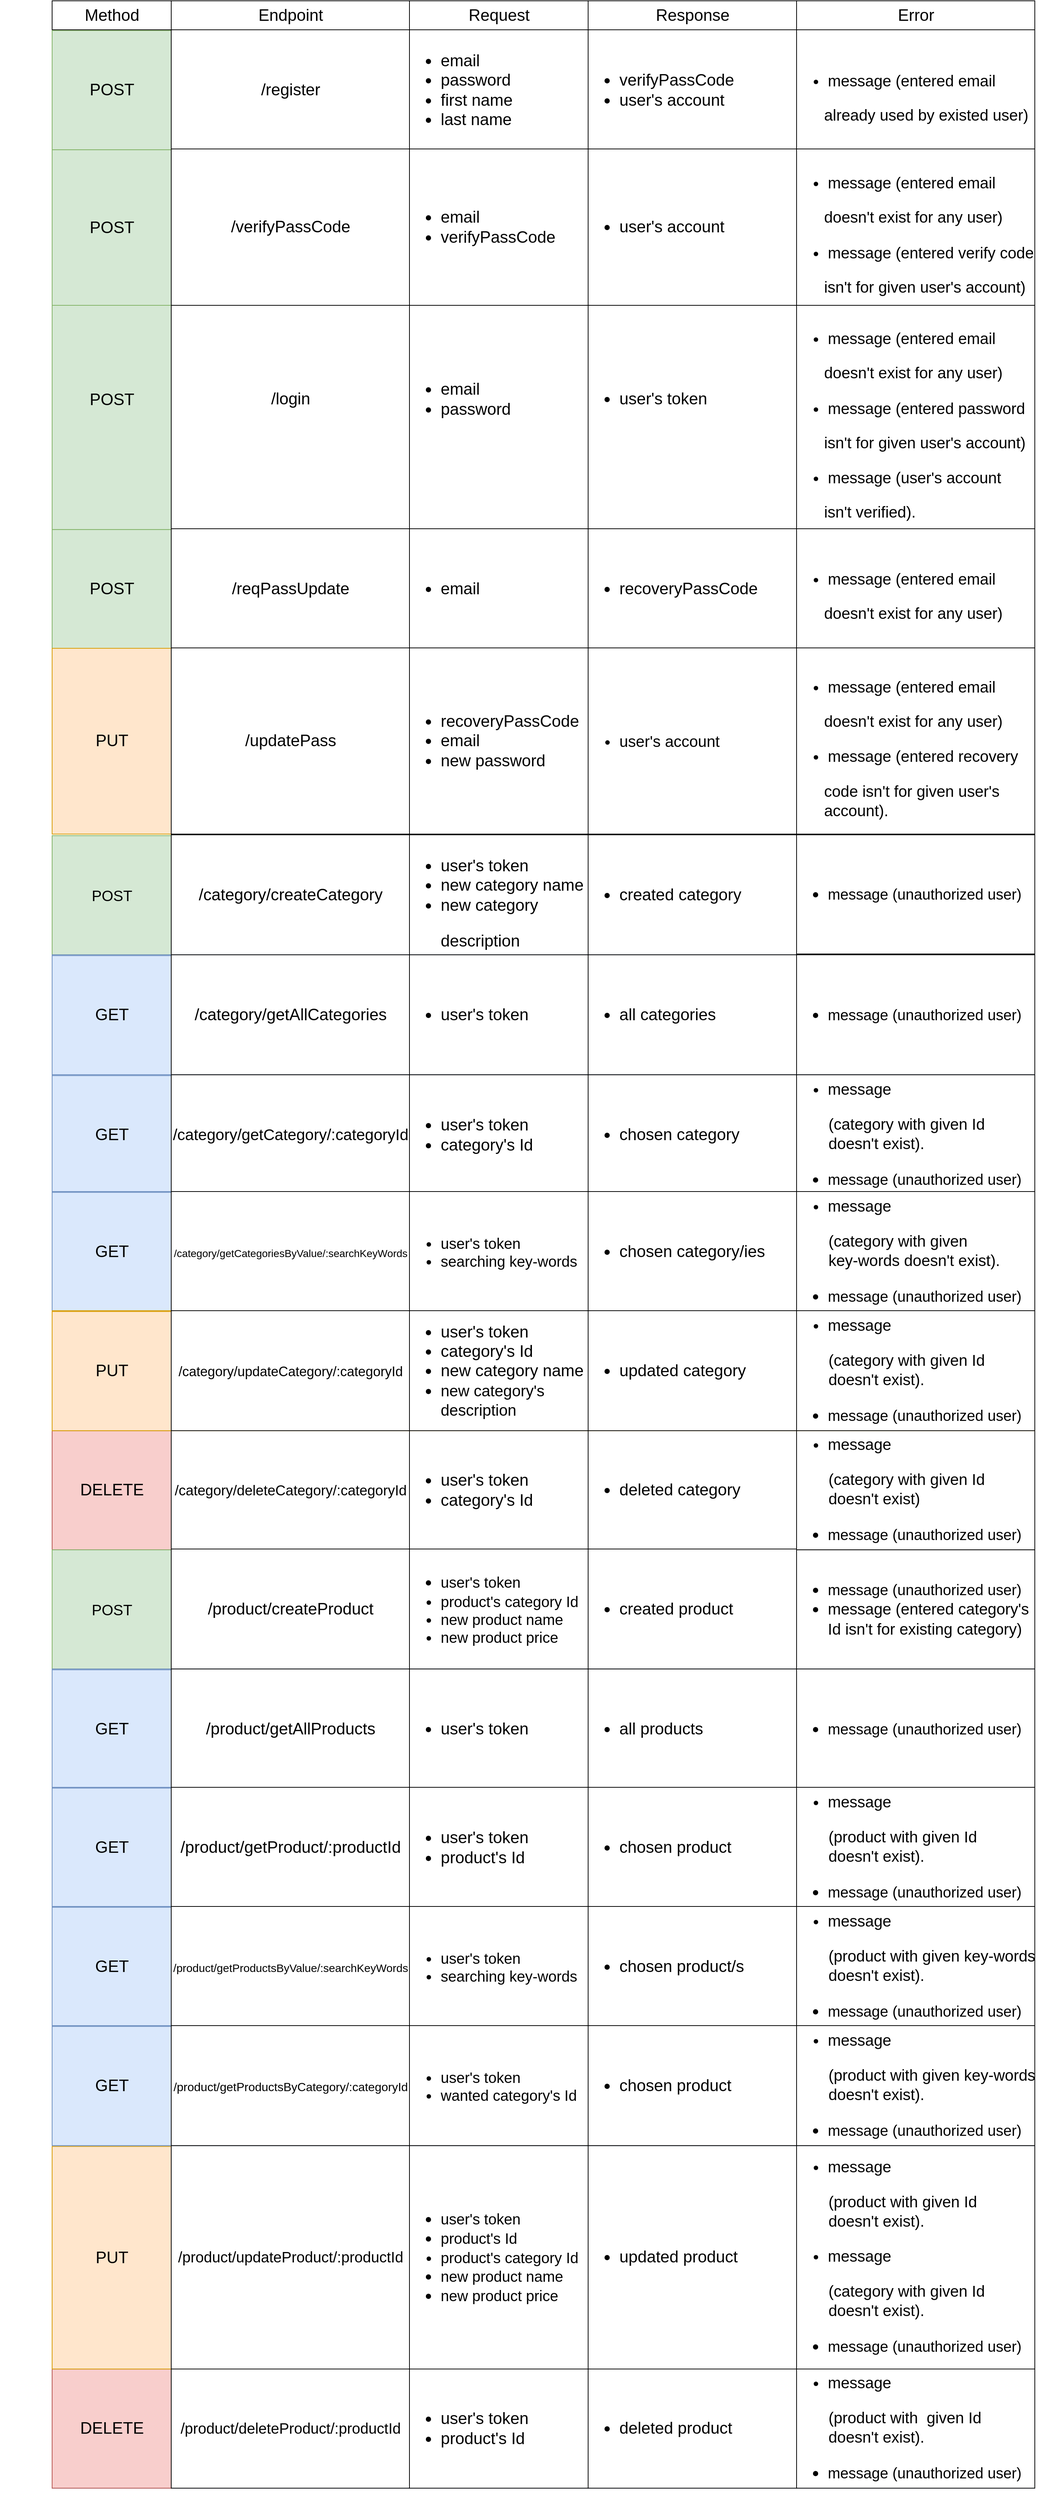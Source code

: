 <mxfile version="18.1.3" type="device"><diagram name="Page-1" id="fc2ac565-0d4e-3f0d-88b0-a54af1634ed7"><mxGraphModel dx="1422" dy="804" grid="1" gridSize="10" guides="1" tooltips="1" connect="0" arrows="1" fold="1" page="1" pageScale="1.5" pageWidth="1169" pageHeight="827" background="none" math="0" shadow="0"><root><mxCell id="0" style=";html=1;"/><mxCell id="1" style=";html=1;" parent="0"/><mxCell id="2" value="&lt;font style=&quot;font-size: 22px;&quot;&gt;Method&lt;/font&gt;" style="strokeWidth=1;fontStyle=0;html=1;" parent="1" vertex="1"><mxGeometry x="320" y="121.11" width="160" height="38.89" as="geometry"/></mxCell><mxCell id="a9Me8OGeEkACiJqJ1y2J-114" value="Endpoint" style="strokeWidth=1;fontStyle=0;html=1;fontSize=22;" parent="1" vertex="1"><mxGeometry x="480" y="121.11" width="320" height="38.89" as="geometry"/></mxCell><mxCell id="a9Me8OGeEkACiJqJ1y2J-115" value="Request" style="strokeWidth=1;fontStyle=0;html=1;fontSize=22;" parent="1" vertex="1"><mxGeometry x="800" y="121.11" width="240" height="38.89" as="geometry"/></mxCell><mxCell id="a9Me8OGeEkACiJqJ1y2J-119" value="Response" style="strokeWidth=1;fontStyle=0;html=1;fontSize=22;" parent="1" vertex="1"><mxGeometry x="1040" y="121.11" width="280" height="38.89" as="geometry"/></mxCell><mxCell id="a9Me8OGeEkACiJqJ1y2J-121" value="Error" style="strokeWidth=1;fontStyle=0;html=1;fontSize=22;" parent="1" vertex="1"><mxGeometry x="1320" y="121.11" width="320" height="38.89" as="geometry"/></mxCell><mxCell id="a9Me8OGeEkACiJqJ1y2J-152" value="" style="group" parent="1" vertex="1" connectable="0"><mxGeometry x="250" y="1320" width="1390" height="404.33" as="geometry"/></mxCell><mxCell id="a9Me8OGeEkACiJqJ1y2J-131" value="&lt;font style=&quot;font-size: 20px;&quot;&gt;POST&lt;/font&gt;" style="align=center;strokeColor=#82b366;html=1;fillColor=#d5e8d4;" parent="a9Me8OGeEkACiJqJ1y2J-152" vertex="1"><mxGeometry x="70" y="-77.89" width="160" height="160" as="geometry"/></mxCell><mxCell id="a9Me8OGeEkACiJqJ1y2J-132" value="&lt;span style=&quot;font-size: 22px;&quot;&gt;/category/createCategory&lt;/span&gt;" style="strokeWidth=1;fontStyle=0;html=1;" parent="a9Me8OGeEkACiJqJ1y2J-152" vertex="1"><mxGeometry x="230" y="-79" width="320" height="161.11" as="geometry"/></mxCell><mxCell id="a9Me8OGeEkACiJqJ1y2J-133" value="&lt;ul style=&quot;font-size: 22px;&quot;&gt;&lt;li&gt;user's token&lt;/li&gt;&lt;li&gt;new category name&lt;/li&gt;&lt;li&gt;&lt;span style=&quot;font-size: 22px; background-color: initial;&quot;&gt;new category&lt;/span&gt;&lt;/li&gt;&lt;/ul&gt;&lt;blockquote style=&quot;margin: 0 0 0 40px; border: none; padding: 0px;&quot;&gt;&lt;div&gt;&lt;span style=&quot;font-size: 22px;&quot;&gt;description&lt;/span&gt;&lt;/div&gt;&lt;/blockquote&gt;" style="strokeWidth=1;fontStyle=0;html=1;align=left;" parent="a9Me8OGeEkACiJqJ1y2J-152" vertex="1"><mxGeometry x="550" y="-79" width="240" height="161.11" as="geometry"/></mxCell><mxCell id="a9Me8OGeEkACiJqJ1y2J-134" value="&lt;div style=&quot;font-size: 22px;&quot;&gt;&lt;ul&gt;&lt;li&gt;created category&lt;/li&gt;&lt;/ul&gt;&lt;/div&gt;" style="strokeWidth=1;fontStyle=0;html=1;align=left;" parent="a9Me8OGeEkACiJqJ1y2J-152" vertex="1"><mxGeometry x="790" y="-79" width="280" height="161.11" as="geometry"/></mxCell><mxCell id="a9Me8OGeEkACiJqJ1y2J-135" value="&lt;div style=&quot;&quot;&gt;&lt;div&gt;&lt;ul&gt;&lt;li&gt;&lt;span style=&quot;font-size: 20px;&quot;&gt;message (unauthorized&amp;nbsp;user)&lt;/span&gt;&lt;/li&gt;&lt;/ul&gt;&lt;/div&gt;&lt;/div&gt;" style="strokeWidth=1;fontStyle=0;html=1;align=left;fontSize=22;" parent="a9Me8OGeEkACiJqJ1y2J-152" vertex="1"><mxGeometry x="1070" y="-79" width="320" height="160" as="geometry"/></mxCell><mxCell id="a9Me8OGeEkACiJqJ1y2J-153" value="" style="group;fontSize=22;fillColor=#dae8fc;strokeColor=#6c8ebf;" parent="a9Me8OGeEkACiJqJ1y2J-152" vertex="1" connectable="0"><mxGeometry x="70" y="82.11" width="1320" height="161.11" as="geometry"/></mxCell><mxCell id="a9Me8OGeEkACiJqJ1y2J-154" value="GET" style="align=center;html=1;fontSize=22;fillColor=#dae8fc;strokeColor=#6c8ebf;" parent="a9Me8OGeEkACiJqJ1y2J-153" vertex="1"><mxGeometry y="1.11" width="160" height="160" as="geometry"/></mxCell><mxCell id="a9Me8OGeEkACiJqJ1y2J-155" value="/category/getAllCategories" style="strokeWidth=1;fontStyle=0;html=1;fontSize=22;" parent="a9Me8OGeEkACiJqJ1y2J-153" vertex="1"><mxGeometry x="160" width="320" height="161.11" as="geometry"/></mxCell><mxCell id="a9Me8OGeEkACiJqJ1y2J-156" value="&lt;div style=&quot;font-size: 22px;&quot;&gt;&lt;ul&gt;&lt;li&gt;user's token&lt;/li&gt;&lt;/ul&gt;&lt;/div&gt;" style="strokeWidth=1;fontStyle=0;html=1;align=left;fontSize=22;" parent="a9Me8OGeEkACiJqJ1y2J-153" vertex="1"><mxGeometry x="480" width="240" height="161.11" as="geometry"/></mxCell><mxCell id="a9Me8OGeEkACiJqJ1y2J-157" value="&lt;div style=&quot;font-size: 22px;&quot;&gt;&lt;div style=&quot;font-size: 22px;&quot;&gt;&lt;ul&gt;&lt;li&gt;all categories&lt;/li&gt;&lt;/ul&gt;&lt;/div&gt;&lt;/div&gt;" style="strokeWidth=1;fontStyle=0;html=1;align=left;fontSize=22;" parent="a9Me8OGeEkACiJqJ1y2J-153" vertex="1"><mxGeometry x="720" width="280" height="161.11" as="geometry"/></mxCell><mxCell id="a9Me8OGeEkACiJqJ1y2J-158" value="&lt;div style=&quot;&quot;&gt;&lt;div style=&quot;&quot;&gt;&lt;ul style=&quot;&quot;&gt;&lt;li style=&quot;&quot;&gt;&lt;font style=&quot;font-size: 20px;&quot;&gt;message (unauthorized user)&lt;/font&gt;&lt;/li&gt;&lt;/ul&gt;&lt;/div&gt;&lt;/div&gt;" style="strokeWidth=1;fontStyle=0;html=1;align=left;fontSize=22;" parent="a9Me8OGeEkACiJqJ1y2J-153" vertex="1"><mxGeometry x="1000" width="320" height="161.11" as="geometry"/></mxCell><mxCell id="co27rE-mEegjZroyD4Ov-78" value="" style="group;fontSize=22;fillColor=#dae8fc;strokeColor=#6c8ebf;" vertex="1" connectable="0" parent="a9Me8OGeEkACiJqJ1y2J-152"><mxGeometry x="70" y="243.22" width="1320" height="161.11" as="geometry"/></mxCell><mxCell id="co27rE-mEegjZroyD4Ov-79" value="GET" style="align=center;html=1;fontSize=22;fillColor=#dae8fc;strokeColor=#6c8ebf;" vertex="1" parent="co27rE-mEegjZroyD4Ov-78"><mxGeometry y="1.11" width="160" height="160" as="geometry"/></mxCell><mxCell id="co27rE-mEegjZroyD4Ov-80" value="&lt;font style=&quot;font-size: 21px;&quot;&gt;/category/getCategory/:categoryId&lt;/font&gt;" style="strokeWidth=1;fontStyle=0;html=1;fontSize=22;" vertex="1" parent="co27rE-mEegjZroyD4Ov-78"><mxGeometry x="160" width="320" height="161.11" as="geometry"/></mxCell><mxCell id="co27rE-mEegjZroyD4Ov-81" value="&lt;div style=&quot;font-size: 22px;&quot;&gt;&lt;ul&gt;&lt;li&gt;user's token&lt;/li&gt;&lt;li&gt;category's Id&lt;/li&gt;&lt;/ul&gt;&lt;/div&gt;" style="strokeWidth=1;fontStyle=0;html=1;align=left;fontSize=22;" vertex="1" parent="co27rE-mEegjZroyD4Ov-78"><mxGeometry x="480" width="240" height="161.11" as="geometry"/></mxCell><mxCell id="co27rE-mEegjZroyD4Ov-82" value="&lt;div style=&quot;font-size: 22px;&quot;&gt;&lt;div style=&quot;font-size: 22px;&quot;&gt;&lt;ul&gt;&lt;li&gt;chosen category&lt;/li&gt;&lt;/ul&gt;&lt;/div&gt;&lt;/div&gt;" style="strokeWidth=1;fontStyle=0;html=1;align=left;fontSize=22;" vertex="1" parent="co27rE-mEegjZroyD4Ov-78"><mxGeometry x="720" width="280" height="161.11" as="geometry"/></mxCell><mxCell id="co27rE-mEegjZroyD4Ov-83" value="&lt;div style=&quot;&quot;&gt;&lt;div style=&quot;&quot;&gt;&lt;div&gt;&lt;ul style=&quot;font-size: 21px;&quot;&gt;&lt;li&gt;message&lt;/li&gt;&lt;/ul&gt;&lt;span style=&quot;background-color: initial; font-size: 21px;&quot;&gt;&amp;nbsp; &amp;nbsp; &amp;nbsp; &amp;nbsp;(category with given Id&lt;/span&gt;&lt;/div&gt;&lt;div&gt;&lt;span style=&quot;background-color: initial; font-size: 21px;&quot;&gt;&amp;nbsp; &amp;nbsp; &amp;nbsp; &amp;nbsp;doesn't exist).&lt;/span&gt;&lt;span style=&quot;font-size: 20px;&quot;&gt;&lt;br&gt;&lt;/span&gt;&lt;/div&gt;&lt;ul style=&quot;&quot;&gt;&lt;li style=&quot;&quot;&gt;&lt;font style=&quot;font-size: 20px;&quot;&gt;message (unauthorized user)&lt;/font&gt;&lt;/li&gt;&lt;/ul&gt;&lt;/div&gt;&lt;/div&gt;" style="strokeWidth=1;fontStyle=0;html=1;align=left;fontSize=22;" vertex="1" parent="co27rE-mEegjZroyD4Ov-78"><mxGeometry x="1000" width="320" height="161.11" as="geometry"/></mxCell><mxCell id="co27rE-mEegjZroyD4Ov-85" value="" style="group;fontSize=22;fillColor=#dae8fc;strokeColor=#6c8ebf;" vertex="1" connectable="0" parent="a9Me8OGeEkACiJqJ1y2J-152"><mxGeometry x="70" y="400" width="1320" height="161.11" as="geometry"/></mxCell><mxCell id="co27rE-mEegjZroyD4Ov-86" value="GET" style="align=center;html=1;fontSize=22;fillColor=#dae8fc;strokeColor=#6c8ebf;" vertex="1" parent="co27rE-mEegjZroyD4Ov-85"><mxGeometry y="1.11" width="160" height="160" as="geometry"/></mxCell><mxCell id="co27rE-mEegjZroyD4Ov-87" value="&lt;font style=&quot;font-size: 14px;&quot;&gt;/category/getCategoriesByValue/:searchKeyWords&lt;/font&gt;" style="strokeWidth=1;fontStyle=0;html=1;fontSize=22;" vertex="1" parent="co27rE-mEegjZroyD4Ov-85"><mxGeometry x="160" width="320" height="161.11" as="geometry"/></mxCell><mxCell id="co27rE-mEegjZroyD4Ov-88" value="&lt;div style=&quot;font-size: 20px;&quot;&gt;&lt;ul&gt;&lt;li&gt;user's token&lt;/li&gt;&lt;li&gt;searching key-words&lt;/li&gt;&lt;/ul&gt;&lt;/div&gt;" style="strokeWidth=1;fontStyle=0;html=1;align=left;fontSize=22;" vertex="1" parent="co27rE-mEegjZroyD4Ov-85"><mxGeometry x="480" width="240" height="161.11" as="geometry"/></mxCell><mxCell id="co27rE-mEegjZroyD4Ov-89" value="&lt;div style=&quot;font-size: 22px;&quot;&gt;&lt;div style=&quot;font-size: 22px;&quot;&gt;&lt;ul&gt;&lt;li&gt;chosen category/ies&lt;/li&gt;&lt;/ul&gt;&lt;/div&gt;&lt;/div&gt;" style="strokeWidth=1;fontStyle=0;html=1;align=left;fontSize=22;" vertex="1" parent="co27rE-mEegjZroyD4Ov-85"><mxGeometry x="720" width="280" height="161.11" as="geometry"/></mxCell><mxCell id="co27rE-mEegjZroyD4Ov-90" value="&lt;div style=&quot;&quot;&gt;&lt;div style=&quot;&quot;&gt;&lt;div&gt;&lt;ul style=&quot;font-size: 21px;&quot;&gt;&lt;li&gt;message&lt;/li&gt;&lt;/ul&gt;&lt;span style=&quot;background-color: initial; font-size: 21px;&quot;&gt;&amp;nbsp; &amp;nbsp; &amp;nbsp; &amp;nbsp;(category with given&lt;/span&gt;&lt;/div&gt;&lt;div&gt;&lt;span style=&quot;background-color: initial; font-size: 21px;&quot;&gt;&amp;nbsp; &amp;nbsp; &amp;nbsp; &amp;nbsp;key-words doesn't exist).&lt;/span&gt;&lt;span style=&quot;font-size: 20px;&quot;&gt;&lt;br&gt;&lt;/span&gt;&lt;/div&gt;&lt;ul style=&quot;&quot;&gt;&lt;li style=&quot;&quot;&gt;&lt;font style=&quot;font-size: 20px;&quot;&gt;message (unauthorized user)&lt;/font&gt;&lt;/li&gt;&lt;/ul&gt;&lt;/div&gt;&lt;/div&gt;" style="strokeWidth=1;fontStyle=0;html=1;align=left;fontSize=22;" vertex="1" parent="co27rE-mEegjZroyD4Ov-85"><mxGeometry x="1000" width="320" height="161.11" as="geometry"/></mxCell><mxCell id="co27rE-mEegjZroyD4Ov-97" value="" style="group;fontSize=22;fillColor=#dae8fc;strokeColor=#6c8ebf;" vertex="1" connectable="0" parent="a9Me8OGeEkACiJqJ1y2J-152"><mxGeometry x="70" y="720" width="1320" height="161.11" as="geometry"/></mxCell><mxCell id="co27rE-mEegjZroyD4Ov-98" value="DELETE" style="align=center;html=1;fontSize=22;fillColor=#f8cecc;strokeColor=#b85450;" vertex="1" parent="co27rE-mEegjZroyD4Ov-97"><mxGeometry y="1.11" width="160" height="160" as="geometry"/></mxCell><mxCell id="co27rE-mEegjZroyD4Ov-99" value="&lt;font style=&quot;font-size: 19px;&quot;&gt;/category/deleteCategory/:categoryId&lt;/font&gt;" style="strokeWidth=1;fontStyle=0;html=1;fontSize=22;" vertex="1" parent="co27rE-mEegjZroyD4Ov-97"><mxGeometry x="160" width="320" height="161.11" as="geometry"/></mxCell><mxCell id="co27rE-mEegjZroyD4Ov-100" value="&lt;div style=&quot;font-size: 22px;&quot;&gt;&lt;ul&gt;&lt;li&gt;user's token&lt;/li&gt;&lt;li&gt;category's Id&lt;/li&gt;&lt;/ul&gt;&lt;/div&gt;" style="strokeWidth=1;fontStyle=0;html=1;align=left;fontSize=22;" vertex="1" parent="co27rE-mEegjZroyD4Ov-97"><mxGeometry x="480" width="240" height="161.11" as="geometry"/></mxCell><mxCell id="co27rE-mEegjZroyD4Ov-101" value="&lt;div style=&quot;font-size: 22px;&quot;&gt;&lt;div style=&quot;font-size: 22px;&quot;&gt;&lt;ul&gt;&lt;li&gt;deleted category&lt;/li&gt;&lt;/ul&gt;&lt;/div&gt;&lt;/div&gt;" style="strokeWidth=1;fontStyle=0;html=1;align=left;fontSize=22;" vertex="1" parent="co27rE-mEegjZroyD4Ov-97"><mxGeometry x="720" width="280" height="161.11" as="geometry"/></mxCell><mxCell id="co27rE-mEegjZroyD4Ov-102" value="&lt;div style=&quot;&quot;&gt;&lt;div style=&quot;&quot;&gt;&lt;div&gt;&lt;ul style=&quot;font-size: 21px;&quot;&gt;&lt;li&gt;message&lt;/li&gt;&lt;/ul&gt;&lt;span style=&quot;background-color: initial; font-size: 21px;&quot;&gt;&amp;nbsp; &amp;nbsp; &amp;nbsp; &amp;nbsp;&lt;/span&gt;&lt;span style=&quot;font-size: 21px; background-color: initial;&quot;&gt;(category&amp;nbsp;&lt;/span&gt;&lt;span style=&quot;background-color: initial; font-size: 21px;&quot;&gt;with given Id&lt;/span&gt;&lt;/div&gt;&lt;div&gt;&lt;span style=&quot;background-color: initial; font-size: 21px;&quot;&gt;&amp;nbsp; &amp;nbsp; &amp;nbsp; &amp;nbsp;doesn't exist)&lt;/span&gt;&lt;span style=&quot;font-size: 20px;&quot;&gt;&lt;br&gt;&lt;/span&gt;&lt;/div&gt;&lt;ul style=&quot;&quot;&gt;&lt;li style=&quot;&quot;&gt;&lt;font style=&quot;font-size: 20px;&quot;&gt;message (unauthorized user)&lt;/font&gt;&lt;/li&gt;&lt;/ul&gt;&lt;/div&gt;&lt;/div&gt;" style="strokeWidth=1;fontStyle=0;html=1;align=left;fontSize=22;" vertex="1" parent="co27rE-mEegjZroyD4Ov-97"><mxGeometry x="1000" width="320" height="161.11" as="geometry"/></mxCell><mxCell id="a9Me8OGeEkACiJqJ1y2J-160" value="" style="group;fontSize=22;" parent="1" vertex="1" connectable="0"><mxGeometry x="320" y="481.11" width="1330" height="350" as="geometry"/></mxCell><mxCell id="75" value="&lt;font style=&quot;font-size: 22px;&quot;&gt;POST&lt;/font&gt;" style="align=center;strokeColor=#82b366;html=1;fillColor=#d5e8d4;fontSize=22;" parent="a9Me8OGeEkACiJqJ1y2J-160" vertex="1"><mxGeometry y="1.11" width="160" height="348.89" as="geometry"/></mxCell><mxCell id="a9Me8OGeEkACiJqJ1y2J-117" value="&lt;span style=&quot;font-size: 22px;&quot;&gt;/login&lt;/span&gt;" style="strokeWidth=1;fontStyle=0;html=1;fontSize=22;" parent="a9Me8OGeEkACiJqJ1y2J-160" vertex="1"><mxGeometry x="160" width="320" height="350" as="geometry"/></mxCell><mxCell id="a9Me8OGeEkACiJqJ1y2J-118" value="&lt;ul style=&quot;font-size: 22px;&quot;&gt;&lt;li style=&quot;font-size: 22px;&quot;&gt;&lt;span style=&quot;font-size: 22px;&quot;&gt;email&lt;/span&gt;&lt;/li&gt;&lt;li style=&quot;font-size: 22px;&quot;&gt;&lt;span style=&quot;font-size: 22px;&quot;&gt;password&lt;/span&gt;&lt;/li&gt;&lt;/ul&gt;" style="strokeWidth=1;fontStyle=0;html=1;align=left;fontSize=22;" parent="a9Me8OGeEkACiJqJ1y2J-160" vertex="1"><mxGeometry x="480" width="240" height="350" as="geometry"/></mxCell><mxCell id="a9Me8OGeEkACiJqJ1y2J-120" value="&lt;div style=&quot;font-size: 22px;&quot;&gt;&lt;ul&gt;&lt;li&gt;user's token&lt;/li&gt;&lt;/ul&gt;&lt;/div&gt;" style="strokeWidth=1;fontStyle=0;html=1;align=left;fontSize=22;" parent="a9Me8OGeEkACiJqJ1y2J-160" vertex="1"><mxGeometry x="720" width="280" height="350" as="geometry"/></mxCell><mxCell id="co27rE-mEegjZroyD4Ov-76" value="&lt;ul style=&quot;font-size: 21px;&quot;&gt;&lt;li style=&quot;&quot;&gt;&lt;font style=&quot;font-size: 21px;&quot;&gt;message (entered email&lt;/font&gt;&lt;/li&gt;&lt;/ul&gt;&lt;span style=&quot;background-color: initial; font-size: 21px;&quot;&gt;&lt;font style=&quot;font-size: 21px;&quot;&gt;&lt;font style=&quot;font-size: 21px;&quot;&gt;&amp;nbsp; &amp;nbsp; &amp;nbsp; doesn't exist for any user)&lt;/font&gt;&lt;br&gt;&lt;/font&gt;&lt;/span&gt;&lt;ul style=&quot;font-size: 21px;&quot;&gt;&lt;li style=&quot;&quot;&gt;&lt;font style=&quot;font-size: 21px;&quot;&gt;message (entered password&lt;/font&gt;&lt;/li&gt;&lt;/ul&gt;&lt;span style=&quot;background-color: initial; font-size: 21px;&quot;&gt;&lt;font style=&quot;font-size: 21px;&quot;&gt;&lt;font style=&quot;font-size: 21px;&quot;&gt;&amp;nbsp; &amp;nbsp; &amp;nbsp; isn't for given user's account)&lt;br&gt;&lt;/font&gt;&lt;/font&gt;&lt;/span&gt;&lt;ul style=&quot;font-size: 21px;&quot;&gt;&lt;li&gt;message (user's account&lt;/li&gt;&lt;/ul&gt;&lt;span style=&quot;background-color: initial; font-size: 21px;&quot;&gt;&amp;nbsp; &amp;nbsp; &amp;nbsp; isn't verified).&lt;/span&gt;&lt;span style=&quot;background-color: initial; font-size: 21px;&quot;&gt;&lt;br&gt;&lt;/span&gt;" style="strokeWidth=1;fontStyle=0;html=1;align=left;fontSize=22;" vertex="1" parent="a9Me8OGeEkACiJqJ1y2J-160"><mxGeometry x="1000" y="48.89" width="320" height="301.11" as="geometry"/></mxCell><mxCell id="a9Me8OGeEkACiJqJ1y2J-161" value="" style="group;fontSize=22;" parent="1" vertex="1" connectable="0"><mxGeometry x="320" y="160" width="1320" height="161.11" as="geometry"/></mxCell><mxCell id="a9Me8OGeEkACiJqJ1y2J-162" value="POST" style="align=center;html=1;fontSize=22;fillColor=#d5e8d4;strokeColor=#82b366;" parent="a9Me8OGeEkACiJqJ1y2J-161" vertex="1"><mxGeometry y="1.11" width="160" height="160" as="geometry"/></mxCell><mxCell id="a9Me8OGeEkACiJqJ1y2J-163" value="/register" style="strokeWidth=1;fontStyle=0;html=1;fontSize=22;" parent="a9Me8OGeEkACiJqJ1y2J-161" vertex="1"><mxGeometry x="160" width="320" height="161.11" as="geometry"/></mxCell><mxCell id="a9Me8OGeEkACiJqJ1y2J-164" value="&lt;div style=&quot;font-size: 22px;&quot;&gt;&lt;ul&gt;&lt;li&gt;&lt;span style=&quot;font-size: 22px;&quot;&gt;email&lt;/span&gt;&lt;/li&gt;&lt;li&gt;password&lt;/li&gt;&lt;li&gt;first name&lt;/li&gt;&lt;li&gt;last name&lt;/li&gt;&lt;/ul&gt;&lt;/div&gt;" style="strokeWidth=1;fontStyle=0;html=1;align=left;fontSize=22;" parent="a9Me8OGeEkACiJqJ1y2J-161" vertex="1"><mxGeometry x="480" width="240" height="161.11" as="geometry"/></mxCell><mxCell id="a9Me8OGeEkACiJqJ1y2J-165" value="&lt;div style=&quot;font-size: 22px;&quot;&gt;&lt;div style=&quot;font-size: 22px;&quot;&gt;&lt;ul&gt;&lt;li&gt;verifyPassCode&lt;/li&gt;&lt;li&gt;user's account&lt;/li&gt;&lt;/ul&gt;&lt;/div&gt;&lt;/div&gt;" style="strokeWidth=1;fontStyle=0;html=1;align=left;fontSize=22;" parent="a9Me8OGeEkACiJqJ1y2J-161" vertex="1"><mxGeometry x="720" width="280" height="161.11" as="geometry"/></mxCell><mxCell id="a9Me8OGeEkACiJqJ1y2J-166" value="&lt;ul style=&quot;font-size: 21px;&quot;&gt;&lt;li&gt;&lt;font style=&quot;font-size: 21px;&quot;&gt;message (entered email&lt;/font&gt;&lt;/li&gt;&lt;/ul&gt;&lt;span style=&quot;background-color: initial; font-size: 21px;&quot;&gt;&lt;font style=&quot;font-size: 21px;&quot;&gt;&amp;nbsp; &amp;nbsp; &amp;nbsp; already used by existed user)&lt;br&gt;&lt;/font&gt;&lt;/span&gt;" style="strokeWidth=1;fontStyle=0;html=1;align=left;fontSize=22;" parent="a9Me8OGeEkACiJqJ1y2J-161" vertex="1"><mxGeometry x="1000" width="320" height="161.11" as="geometry"/></mxCell><mxCell id="a9Me8OGeEkACiJqJ1y2J-168" value="" style="group;fontSize=22;" parent="1" vertex="1" connectable="0"><mxGeometry x="320" y="320" width="1320" height="210" as="geometry"/></mxCell><mxCell id="a9Me8OGeEkACiJqJ1y2J-169" value="POST" style="align=center;html=1;fontSize=22;fillColor=#d5e8d4;strokeColor=#82b366;" parent="a9Me8OGeEkACiJqJ1y2J-168" vertex="1"><mxGeometry y="1.11" width="160" height="208.89" as="geometry"/></mxCell><mxCell id="a9Me8OGeEkACiJqJ1y2J-170" value="/verifyPassCode" style="strokeWidth=1;fontStyle=0;html=1;fontSize=22;" parent="a9Me8OGeEkACiJqJ1y2J-168" vertex="1"><mxGeometry x="160" width="320" height="210" as="geometry"/></mxCell><mxCell id="a9Me8OGeEkACiJqJ1y2J-171" value="&lt;div style=&quot;font-size: 22px;&quot;&gt;&lt;ul&gt;&lt;li&gt;&lt;span style=&quot;font-size: 22px;&quot;&gt;email&lt;/span&gt;&lt;/li&gt;&lt;li&gt;verifyPassCode&lt;/li&gt;&lt;/ul&gt;&lt;/div&gt;" style="strokeWidth=1;fontStyle=0;html=1;align=left;fontSize=22;" parent="a9Me8OGeEkACiJqJ1y2J-168" vertex="1"><mxGeometry x="480" width="240" height="210" as="geometry"/></mxCell><mxCell id="a9Me8OGeEkACiJqJ1y2J-172" value="&lt;ul&gt;&lt;li&gt;user's account&lt;/li&gt;&lt;/ul&gt;" style="strokeWidth=1;fontStyle=0;html=1;align=left;fontSize=22;" parent="a9Me8OGeEkACiJqJ1y2J-168" vertex="1"><mxGeometry x="720" width="280" height="210" as="geometry"/></mxCell><mxCell id="a9Me8OGeEkACiJqJ1y2J-122" value="&lt;ul style=&quot;font-size: 21px;&quot;&gt;&lt;li style=&quot;&quot;&gt;&lt;font style=&quot;font-size: 21px;&quot;&gt;message (entered email&lt;/font&gt;&lt;/li&gt;&lt;/ul&gt;&lt;span style=&quot;background-color: initial; font-size: 21px;&quot;&gt;&lt;font style=&quot;font-size: 21px;&quot;&gt;&lt;font style=&quot;font-size: 21px;&quot;&gt;&amp;nbsp; &amp;nbsp; &amp;nbsp; doesn't exist for any user)&lt;/font&gt;&lt;br&gt;&lt;/font&gt;&lt;/span&gt;&lt;ul style=&quot;font-size: 21px;&quot;&gt;&lt;li style=&quot;&quot;&gt;&lt;font style=&quot;font-size: 21px;&quot;&gt;message (entered verify code&lt;/font&gt;&lt;/li&gt;&lt;/ul&gt;&lt;span style=&quot;background-color: initial; font-size: 21px;&quot;&gt;&lt;font style=&quot;font-size: 21px;&quot;&gt;&lt;font style=&quot;font-size: 21px;&quot;&gt;&amp;nbsp; &amp;nbsp; &amp;nbsp; isn't for given user's account)&lt;/font&gt;&lt;/font&gt;&lt;/span&gt;&lt;span style=&quot;background-color: initial; font-size: 21px;&quot;&gt;&lt;br&gt;&lt;/span&gt;" style="strokeWidth=1;fontStyle=0;html=1;align=left;fontSize=22;" parent="a9Me8OGeEkACiJqJ1y2J-168" vertex="1"><mxGeometry x="1000" width="320" height="210" as="geometry"/></mxCell><mxCell id="a9Me8OGeEkACiJqJ1y2J-174" value="" style="group;fontSize=22;" parent="1" vertex="1" connectable="0"><mxGeometry x="320" y="830.0" width="1320" height="161.11" as="geometry"/></mxCell><mxCell id="a9Me8OGeEkACiJqJ1y2J-175" value="POST" style="align=center;html=1;fontSize=22;fillColor=#d5e8d4;strokeColor=#82b366;" parent="a9Me8OGeEkACiJqJ1y2J-174" vertex="1"><mxGeometry y="1.11" width="160" height="160" as="geometry"/></mxCell><mxCell id="a9Me8OGeEkACiJqJ1y2J-176" value="/reqPassUpdate" style="strokeWidth=1;fontStyle=0;html=1;fontSize=22;" parent="a9Me8OGeEkACiJqJ1y2J-174" vertex="1"><mxGeometry x="160" width="320" height="161.11" as="geometry"/></mxCell><mxCell id="a9Me8OGeEkACiJqJ1y2J-177" value="&lt;div style=&quot;font-size: 22px;&quot;&gt;&lt;ul&gt;&lt;li&gt;email&lt;/li&gt;&lt;/ul&gt;&lt;/div&gt;" style="strokeWidth=1;fontStyle=0;html=1;align=left;fontSize=22;" parent="a9Me8OGeEkACiJqJ1y2J-174" vertex="1"><mxGeometry x="480" width="240" height="161.11" as="geometry"/></mxCell><mxCell id="a9Me8OGeEkACiJqJ1y2J-178" value="&lt;div style=&quot;font-size: 22px;&quot;&gt;&lt;div style=&quot;font-size: 22px;&quot;&gt;&lt;div&gt;&lt;ul&gt;&lt;li&gt;recoveryPassCode&lt;/li&gt;&lt;/ul&gt;&lt;/div&gt;&lt;/div&gt;&lt;/div&gt;" style="strokeWidth=1;fontStyle=0;html=1;align=left;fontSize=22;" parent="a9Me8OGeEkACiJqJ1y2J-174" vertex="1"><mxGeometry x="720" width="280" height="161.11" as="geometry"/></mxCell><mxCell id="a9Me8OGeEkACiJqJ1y2J-179" value="&lt;ul style=&quot;font-size: 21px;&quot;&gt;&lt;li&gt;message (entered email&lt;/li&gt;&lt;/ul&gt;&lt;span style=&quot;background-color: initial; font-size: 21px;&quot;&gt;&amp;nbsp; &amp;nbsp; &amp;nbsp; doesn't exist for any user)&lt;/span&gt;" style="strokeWidth=1;fontStyle=0;html=1;align=left;fontSize=22;" parent="a9Me8OGeEkACiJqJ1y2J-174" vertex="1"><mxGeometry x="1000" width="320" height="160" as="geometry"/></mxCell><mxCell id="a9Me8OGeEkACiJqJ1y2J-180" value="" style="group;fontSize=22;" parent="1" vertex="1" connectable="0"><mxGeometry x="320" y="990" width="1320" height="250" as="geometry"/></mxCell><mxCell id="a9Me8OGeEkACiJqJ1y2J-181" value="PUT" style="align=center;html=1;fontSize=22;fillColor=#ffe6cc;strokeColor=#d79b00;" parent="a9Me8OGeEkACiJqJ1y2J-180" vertex="1"><mxGeometry y="0.57" width="160" height="249.43" as="geometry"/></mxCell><mxCell id="a9Me8OGeEkACiJqJ1y2J-182" value="/updatePass" style="strokeWidth=1;fontStyle=0;html=1;fontSize=22;" parent="a9Me8OGeEkACiJqJ1y2J-180" vertex="1"><mxGeometry x="160" width="320" height="250" as="geometry"/></mxCell><mxCell id="a9Me8OGeEkACiJqJ1y2J-183" value="&lt;div style=&quot;&quot;&gt;&lt;ul style=&quot;&quot;&gt;&lt;li style=&quot;&quot;&gt;recoveryPassCode&lt;/li&gt;&lt;li style=&quot;&quot;&gt;email&amp;nbsp;&lt;/li&gt;&lt;li style=&quot;&quot;&gt;new password&lt;br style=&quot;font-size: 22px;&quot;&gt;&lt;/li&gt;&lt;/ul&gt;&lt;/div&gt;" style="strokeWidth=1;fontStyle=0;html=1;align=left;fontSize=22;" parent="a9Me8OGeEkACiJqJ1y2J-180" vertex="1"><mxGeometry x="480" width="240" height="250" as="geometry"/></mxCell><mxCell id="a9Me8OGeEkACiJqJ1y2J-184" value="&lt;div style=&quot;font-size: 22px;&quot;&gt;&lt;div style=&quot;font-size: 22px;&quot;&gt;&lt;div&gt;&lt;ul style=&quot;font-size: 21px;&quot;&gt;&lt;li&gt;user's account&lt;/li&gt;&lt;/ul&gt;&lt;/div&gt;&lt;/div&gt;&lt;/div&gt;" style="strokeWidth=1;fontStyle=0;html=1;align=left;fontSize=22;" parent="a9Me8OGeEkACiJqJ1y2J-180" vertex="1"><mxGeometry x="720" width="280" height="250" as="geometry"/></mxCell><mxCell id="a9Me8OGeEkACiJqJ1y2J-185" value="&lt;div style=&quot;&quot;&gt;&lt;div style=&quot;font-size: 22px;&quot;&gt;&lt;div&gt;&lt;ul style=&quot;font-size: 21px;&quot;&gt;&lt;li&gt;message (entered email&lt;/li&gt;&lt;/ul&gt;&lt;span style=&quot;background-color: initial; font-size: 21px;&quot;&gt;&amp;nbsp; &amp;nbsp; &amp;nbsp; doesn't exist for any user)&lt;/span&gt;&lt;/div&gt;&lt;div&gt;&lt;div&gt;&lt;ul style=&quot;font-size: 21px;&quot;&gt;&lt;li&gt;message (entered recovery&lt;/li&gt;&lt;/ul&gt;&lt;span style=&quot;background-color: initial; font-size: 21px;&quot;&gt;&amp;nbsp; &amp;nbsp; &amp;nbsp; code isn't for given user's&lt;/span&gt;&lt;/div&gt;&lt;div&gt;&lt;span style=&quot;background-color: initial; font-size: 21px;&quot;&gt;&amp;nbsp; &amp;nbsp; &amp;nbsp; account).&lt;/span&gt;&lt;/div&gt;&lt;/div&gt;&lt;/div&gt;&lt;/div&gt;" style="strokeWidth=1;fontStyle=0;html=1;align=left;fontSize=22;" parent="a9Me8OGeEkACiJqJ1y2J-180" vertex="1"><mxGeometry x="1000" width="320" height="250" as="geometry"/></mxCell><mxCell id="co27rE-mEegjZroyD4Ov-91" value="" style="group;fontSize=22;fillColor=#ffe6cc;strokeColor=#d79b00;" vertex="1" connectable="0" parent="1"><mxGeometry x="320" y="1880" width="1320" height="161.11" as="geometry"/></mxCell><mxCell id="co27rE-mEegjZroyD4Ov-92" value="PUT" style="align=center;html=1;fontSize=22;fillColor=#ffe6cc;strokeColor=#d79b00;" vertex="1" parent="co27rE-mEegjZroyD4Ov-91"><mxGeometry y="1.11" width="160" height="160" as="geometry"/></mxCell><mxCell id="co27rE-mEegjZroyD4Ov-93" value="&lt;font style=&quot;font-size: 18px;&quot;&gt;/category/updateCategory/:categoryId&lt;/font&gt;" style="strokeWidth=1;fontStyle=0;html=1;fontSize=22;" vertex="1" parent="co27rE-mEegjZroyD4Ov-91"><mxGeometry x="160" width="320" height="161.11" as="geometry"/></mxCell><mxCell id="co27rE-mEegjZroyD4Ov-94" value="&lt;div style=&quot;font-size: 22px;&quot;&gt;&lt;ul&gt;&lt;li&gt;user's token&lt;/li&gt;&lt;li&gt;category's Id&lt;/li&gt;&lt;li&gt;new category name&lt;/li&gt;&lt;li&gt;&lt;div&gt;&lt;span style=&quot;background-color: initial; font-size: 21px;&quot;&gt;new category's&lt;/span&gt;&lt;/div&gt;&lt;div&gt;&lt;span style=&quot;background-color: initial; font-size: 21px;&quot;&gt;description&lt;/span&gt;&lt;/div&gt;&lt;/li&gt;&lt;/ul&gt;&lt;/div&gt;" style="strokeWidth=1;fontStyle=0;html=1;align=left;fontSize=22;" vertex="1" parent="co27rE-mEegjZroyD4Ov-91"><mxGeometry x="480" width="240" height="161.11" as="geometry"/></mxCell><mxCell id="co27rE-mEegjZroyD4Ov-95" value="&lt;div style=&quot;font-size: 22px;&quot;&gt;&lt;div style=&quot;font-size: 22px;&quot;&gt;&lt;ul&gt;&lt;li&gt;updated category&lt;/li&gt;&lt;/ul&gt;&lt;/div&gt;&lt;/div&gt;" style="strokeWidth=1;fontStyle=0;html=1;align=left;fontSize=22;" vertex="1" parent="co27rE-mEegjZroyD4Ov-91"><mxGeometry x="720" width="280" height="161.11" as="geometry"/></mxCell><mxCell id="co27rE-mEegjZroyD4Ov-96" value="&lt;div style=&quot;&quot;&gt;&lt;div style=&quot;&quot;&gt;&lt;div&gt;&lt;ul style=&quot;font-size: 21px;&quot;&gt;&lt;li&gt;message&lt;/li&gt;&lt;/ul&gt;&lt;span style=&quot;background-color: initial; font-size: 21px;&quot;&gt;&amp;nbsp; &amp;nbsp; &amp;nbsp; &amp;nbsp;(category with given Id&lt;/span&gt;&lt;/div&gt;&lt;div&gt;&lt;span style=&quot;background-color: initial; font-size: 21px;&quot;&gt;&amp;nbsp; &amp;nbsp; &amp;nbsp; &amp;nbsp;doesn't exist).&lt;/span&gt;&lt;span style=&quot;font-size: 20px;&quot;&gt;&lt;br&gt;&lt;/span&gt;&lt;/div&gt;&lt;ul style=&quot;&quot;&gt;&lt;li style=&quot;&quot;&gt;&lt;font style=&quot;font-size: 20px;&quot;&gt;message (unauthorized user)&lt;/font&gt;&lt;/li&gt;&lt;/ul&gt;&lt;/div&gt;&lt;/div&gt;" style="strokeWidth=1;fontStyle=0;html=1;align=left;fontSize=22;" vertex="1" parent="co27rE-mEegjZroyD4Ov-91"><mxGeometry x="1000" width="320" height="161.11" as="geometry"/></mxCell><mxCell id="co27rE-mEegjZroyD4Ov-168" value="&lt;font style=&quot;font-size: 20px;&quot;&gt;POST&lt;/font&gt;" style="align=center;strokeColor=#82b366;html=1;fillColor=#d5e8d4;" vertex="1" parent="1"><mxGeometry x="320" y="2201.11" width="160" height="160" as="geometry"/></mxCell><mxCell id="co27rE-mEegjZroyD4Ov-169" value="&lt;span style=&quot;font-size: 22px;&quot;&gt;/product/createProduct&lt;/span&gt;" style="strokeWidth=1;fontStyle=0;html=1;" vertex="1" parent="1"><mxGeometry x="480" y="2200" width="320" height="161.11" as="geometry"/></mxCell><mxCell id="co27rE-mEegjZroyD4Ov-170" value="&lt;ul style=&quot;font-size: 20px;&quot;&gt;&lt;li style=&quot;font-size: 22px;&quot;&gt;&lt;font style=&quot;font-size: 20px;&quot;&gt;user's token&lt;/font&gt;&lt;/li&gt;&lt;li style=&quot;font-size: 20px;&quot;&gt;&lt;font style=&quot;font-size: 20px;&quot;&gt;&lt;font style=&quot;font-size: 20px;&quot;&gt;product's &lt;/font&gt;&lt;font style=&quot;font-size: 20px;&quot;&gt;category &lt;/font&gt;&lt;font style=&quot;font-size: 20px;&quot;&gt;Id&lt;/font&gt;&lt;/font&gt;&lt;/li&gt;&lt;li style=&quot;&quot;&gt;&lt;span style=&quot;background-color: initial;&quot;&gt;&lt;font style=&quot;font-size: 20px;&quot;&gt;new product name&lt;/font&gt;&lt;/span&gt;&lt;/li&gt;&lt;li style=&quot;&quot;&gt;&lt;span style=&quot;background-color: initial;&quot;&gt;&lt;font style=&quot;font-size: 20px;&quot;&gt;new product price&lt;/font&gt;&lt;/span&gt;&lt;/li&gt;&lt;/ul&gt;" style="strokeWidth=1;fontStyle=0;html=1;align=left;" vertex="1" parent="1"><mxGeometry x="800" y="2200" width="240" height="161.11" as="geometry"/></mxCell><mxCell id="co27rE-mEegjZroyD4Ov-171" value="&lt;div style=&quot;font-size: 22px;&quot;&gt;&lt;ul&gt;&lt;li&gt;created product&lt;/li&gt;&lt;/ul&gt;&lt;/div&gt;" style="strokeWidth=1;fontStyle=0;html=1;align=left;" vertex="1" parent="1"><mxGeometry x="1040" y="2200" width="280" height="161.11" as="geometry"/></mxCell><mxCell id="co27rE-mEegjZroyD4Ov-172" value="&lt;div style=&quot;&quot;&gt;&lt;ul&gt;&lt;li&gt;&lt;span style=&quot;font-size: 20px;&quot;&gt;message (unauthorized&amp;nbsp;user)&lt;/span&gt;&lt;/li&gt;&lt;li&gt;&lt;font style=&quot;font-size: 21px;&quot;&gt;message (entered category's&lt;/font&gt;&lt;/li&gt;&lt;span style=&quot;background-color: initial; font-size: 21px;&quot;&gt;Id isn't for existing category)&lt;/span&gt;&lt;/ul&gt;&lt;/div&gt;" style="strokeWidth=1;fontStyle=0;html=1;align=left;fontSize=22;" vertex="1" parent="1"><mxGeometry x="1320" y="2201.11" width="320" height="160" as="geometry"/></mxCell><mxCell id="co27rE-mEegjZroyD4Ov-173" value="" style="group;fontSize=22;fillColor=#dae8fc;strokeColor=#6c8ebf;" vertex="1" connectable="0" parent="1"><mxGeometry x="320" y="2361.11" width="1320" height="161.11" as="geometry"/></mxCell><mxCell id="co27rE-mEegjZroyD4Ov-174" value="GET" style="align=center;html=1;fontSize=22;fillColor=#dae8fc;strokeColor=#6c8ebf;" vertex="1" parent="co27rE-mEegjZroyD4Ov-173"><mxGeometry y="1.11" width="160" height="160" as="geometry"/></mxCell><mxCell id="co27rE-mEegjZroyD4Ov-175" value="/product/getAllProducts" style="strokeWidth=1;fontStyle=0;html=1;fontSize=22;" vertex="1" parent="co27rE-mEegjZroyD4Ov-173"><mxGeometry x="160" width="320" height="161.11" as="geometry"/></mxCell><mxCell id="co27rE-mEegjZroyD4Ov-176" value="&lt;div style=&quot;font-size: 22px;&quot;&gt;&lt;ul&gt;&lt;li&gt;user's token&lt;/li&gt;&lt;/ul&gt;&lt;/div&gt;" style="strokeWidth=1;fontStyle=0;html=1;align=left;fontSize=22;" vertex="1" parent="co27rE-mEegjZroyD4Ov-173"><mxGeometry x="480" width="240" height="161.11" as="geometry"/></mxCell><mxCell id="co27rE-mEegjZroyD4Ov-177" value="&lt;div style=&quot;font-size: 22px;&quot;&gt;&lt;div style=&quot;font-size: 22px;&quot;&gt;&lt;ul&gt;&lt;li&gt;all products&lt;/li&gt;&lt;/ul&gt;&lt;/div&gt;&lt;/div&gt;" style="strokeWidth=1;fontStyle=0;html=1;align=left;fontSize=22;" vertex="1" parent="co27rE-mEegjZroyD4Ov-173"><mxGeometry x="720" width="280" height="161.11" as="geometry"/></mxCell><mxCell id="co27rE-mEegjZroyD4Ov-178" value="&lt;div style=&quot;&quot;&gt;&lt;div style=&quot;&quot;&gt;&lt;ul style=&quot;&quot;&gt;&lt;li style=&quot;&quot;&gt;&lt;font style=&quot;font-size: 20px;&quot;&gt;message (unauthorized user)&lt;/font&gt;&lt;/li&gt;&lt;/ul&gt;&lt;/div&gt;&lt;/div&gt;" style="strokeWidth=1;fontStyle=0;html=1;align=left;fontSize=22;" vertex="1" parent="co27rE-mEegjZroyD4Ov-173"><mxGeometry x="1000" width="320" height="161.11" as="geometry"/></mxCell><mxCell id="co27rE-mEegjZroyD4Ov-179" value="" style="group;fontSize=22;fillColor=#dae8fc;strokeColor=#6c8ebf;" vertex="1" connectable="0" parent="1"><mxGeometry x="320" y="2520" width="1320" height="161.11" as="geometry"/></mxCell><mxCell id="co27rE-mEegjZroyD4Ov-180" value="GET" style="align=center;html=1;fontSize=22;fillColor=#dae8fc;strokeColor=#6c8ebf;" vertex="1" parent="co27rE-mEegjZroyD4Ov-179"><mxGeometry y="1.11" width="160" height="160" as="geometry"/></mxCell><mxCell id="co27rE-mEegjZroyD4Ov-181" value="/product/getProduct/:productId" style="strokeWidth=1;fontStyle=0;html=1;fontSize=22;" vertex="1" parent="co27rE-mEegjZroyD4Ov-179"><mxGeometry x="160" width="320" height="161.11" as="geometry"/></mxCell><mxCell id="co27rE-mEegjZroyD4Ov-182" value="&lt;div style=&quot;font-size: 22px;&quot;&gt;&lt;ul&gt;&lt;li&gt;user's token&lt;/li&gt;&lt;li&gt;product's Id&lt;/li&gt;&lt;/ul&gt;&lt;/div&gt;" style="strokeWidth=1;fontStyle=0;html=1;align=left;fontSize=22;" vertex="1" parent="co27rE-mEegjZroyD4Ov-179"><mxGeometry x="480" width="240" height="161.11" as="geometry"/></mxCell><mxCell id="co27rE-mEegjZroyD4Ov-183" value="&lt;div style=&quot;font-size: 22px;&quot;&gt;&lt;div style=&quot;font-size: 22px;&quot;&gt;&lt;ul&gt;&lt;li&gt;chosen product&lt;/li&gt;&lt;/ul&gt;&lt;/div&gt;&lt;/div&gt;" style="strokeWidth=1;fontStyle=0;html=1;align=left;fontSize=22;" vertex="1" parent="co27rE-mEegjZroyD4Ov-179"><mxGeometry x="720" width="280" height="161.11" as="geometry"/></mxCell><mxCell id="co27rE-mEegjZroyD4Ov-184" value="&lt;div style=&quot;&quot;&gt;&lt;div style=&quot;&quot;&gt;&lt;div&gt;&lt;ul style=&quot;font-size: 21px;&quot;&gt;&lt;li&gt;message&lt;/li&gt;&lt;/ul&gt;&lt;span style=&quot;background-color: initial; font-size: 21px;&quot;&gt;&amp;nbsp; &amp;nbsp; &amp;nbsp; &amp;nbsp;(product with given Id&lt;/span&gt;&lt;/div&gt;&lt;div&gt;&lt;span style=&quot;background-color: initial; font-size: 21px;&quot;&gt;&amp;nbsp; &amp;nbsp; &amp;nbsp; &amp;nbsp;doesn't exist).&lt;/span&gt;&lt;span style=&quot;font-size: 20px;&quot;&gt;&lt;br&gt;&lt;/span&gt;&lt;/div&gt;&lt;ul style=&quot;&quot;&gt;&lt;li style=&quot;&quot;&gt;&lt;font style=&quot;font-size: 20px;&quot;&gt;message (unauthorized user)&lt;/font&gt;&lt;/li&gt;&lt;/ul&gt;&lt;/div&gt;&lt;/div&gt;" style="strokeWidth=1;fontStyle=0;html=1;align=left;fontSize=22;" vertex="1" parent="co27rE-mEegjZroyD4Ov-179"><mxGeometry x="1000" width="320" height="161.11" as="geometry"/></mxCell><mxCell id="co27rE-mEegjZroyD4Ov-185" value="" style="group;fontSize=22;fillColor=#dae8fc;strokeColor=#6c8ebf;" vertex="1" connectable="0" parent="1"><mxGeometry x="320" y="2680" width="1320" height="161.11" as="geometry"/></mxCell><mxCell id="co27rE-mEegjZroyD4Ov-186" value="GET" style="align=center;html=1;fontSize=22;fillColor=#dae8fc;strokeColor=#6c8ebf;" vertex="1" parent="co27rE-mEegjZroyD4Ov-185"><mxGeometry y="1.11" width="160" height="160" as="geometry"/></mxCell><mxCell id="co27rE-mEegjZroyD4Ov-187" value="&lt;font style=&quot;font-size: 15px;&quot;&gt;/product/getProductsByValue/:searchKeyWords&lt;/font&gt;" style="strokeWidth=1;fontStyle=0;html=1;fontSize=22;" vertex="1" parent="co27rE-mEegjZroyD4Ov-185"><mxGeometry x="160" width="320" height="161.11" as="geometry"/></mxCell><mxCell id="co27rE-mEegjZroyD4Ov-188" value="&lt;div style=&quot;font-size: 20px;&quot;&gt;&lt;ul&gt;&lt;li&gt;user's token&lt;/li&gt;&lt;li&gt;searching key-words&lt;/li&gt;&lt;/ul&gt;&lt;/div&gt;" style="strokeWidth=1;fontStyle=0;html=1;align=left;fontSize=22;" vertex="1" parent="co27rE-mEegjZroyD4Ov-185"><mxGeometry x="480" width="240" height="161.11" as="geometry"/></mxCell><mxCell id="co27rE-mEegjZroyD4Ov-189" value="&lt;div style=&quot;font-size: 22px;&quot;&gt;&lt;div style=&quot;font-size: 22px;&quot;&gt;&lt;ul&gt;&lt;li&gt;chosen product/s&lt;/li&gt;&lt;/ul&gt;&lt;/div&gt;&lt;/div&gt;" style="strokeWidth=1;fontStyle=0;html=1;align=left;fontSize=22;" vertex="1" parent="co27rE-mEegjZroyD4Ov-185"><mxGeometry x="720" width="280" height="161.11" as="geometry"/></mxCell><mxCell id="co27rE-mEegjZroyD4Ov-190" value="&lt;div style=&quot;&quot;&gt;&lt;div style=&quot;&quot;&gt;&lt;div&gt;&lt;ul style=&quot;font-size: 21px;&quot;&gt;&lt;li&gt;message&lt;/li&gt;&lt;/ul&gt;&lt;span style=&quot;background-color: initial; font-size: 21px;&quot;&gt;&amp;nbsp; &amp;nbsp; &amp;nbsp; &amp;nbsp;(product with given key-words&lt;/span&gt;&lt;/div&gt;&lt;div&gt;&lt;span style=&quot;background-color: initial; font-size: 21px;&quot;&gt;&amp;nbsp; &amp;nbsp; &amp;nbsp; &amp;nbsp;doesn't exist).&lt;/span&gt;&lt;span style=&quot;font-size: 20px;&quot;&gt;&lt;br&gt;&lt;/span&gt;&lt;/div&gt;&lt;ul style=&quot;&quot;&gt;&lt;li style=&quot;&quot;&gt;&lt;font style=&quot;font-size: 20px;&quot;&gt;message (unauthorized user)&lt;/font&gt;&lt;/li&gt;&lt;/ul&gt;&lt;/div&gt;&lt;/div&gt;" style="strokeWidth=1;fontStyle=0;html=1;align=left;fontSize=22;" vertex="1" parent="co27rE-mEegjZroyD4Ov-185"><mxGeometry x="1000" width="320" height="161.11" as="geometry"/></mxCell><mxCell id="co27rE-mEegjZroyD4Ov-191" value="" style="group;fontSize=22;fillColor=#dae8fc;strokeColor=#6c8ebf;" vertex="1" connectable="0" parent="1"><mxGeometry x="320" y="3300" width="1320" height="161.11" as="geometry"/></mxCell><mxCell id="co27rE-mEegjZroyD4Ov-192" value="DELETE" style="align=center;html=1;fontSize=22;fillColor=#f8cecc;strokeColor=#b85450;" vertex="1" parent="co27rE-mEegjZroyD4Ov-191"><mxGeometry y="1.11" width="160" height="160" as="geometry"/></mxCell><mxCell id="co27rE-mEegjZroyD4Ov-193" value="&lt;font style=&quot;font-size: 20px;&quot;&gt;/product/deleteProduct/:productId&lt;/font&gt;" style="strokeWidth=1;fontStyle=0;html=1;fontSize=22;" vertex="1" parent="co27rE-mEegjZroyD4Ov-191"><mxGeometry x="160" width="320" height="161.11" as="geometry"/></mxCell><mxCell id="co27rE-mEegjZroyD4Ov-194" value="&lt;div style=&quot;font-size: 22px;&quot;&gt;&lt;ul&gt;&lt;li&gt;user's token&lt;/li&gt;&lt;li&gt;product's Id&lt;/li&gt;&lt;/ul&gt;&lt;/div&gt;" style="strokeWidth=1;fontStyle=0;html=1;align=left;fontSize=22;" vertex="1" parent="co27rE-mEegjZroyD4Ov-191"><mxGeometry x="480" width="240" height="161.11" as="geometry"/></mxCell><mxCell id="co27rE-mEegjZroyD4Ov-195" value="&lt;div style=&quot;font-size: 22px;&quot;&gt;&lt;div style=&quot;font-size: 22px;&quot;&gt;&lt;ul&gt;&lt;li&gt;deleted product&lt;/li&gt;&lt;/ul&gt;&lt;/div&gt;&lt;/div&gt;" style="strokeWidth=1;fontStyle=0;html=1;align=left;fontSize=22;" vertex="1" parent="co27rE-mEegjZroyD4Ov-191"><mxGeometry x="720" width="280" height="161.11" as="geometry"/></mxCell><mxCell id="co27rE-mEegjZroyD4Ov-196" value="&lt;div style=&quot;&quot;&gt;&lt;div style=&quot;&quot;&gt;&lt;div&gt;&lt;ul style=&quot;font-size: 21px;&quot;&gt;&lt;li&gt;message&lt;/li&gt;&lt;/ul&gt;&lt;span style=&quot;background-color: initial; font-size: 21px;&quot;&gt;&amp;nbsp; &amp;nbsp; &amp;nbsp; &amp;nbsp;(product with&amp;nbsp; given Id&lt;/span&gt;&lt;/div&gt;&lt;div&gt;&lt;span style=&quot;background-color: initial; font-size: 21px;&quot;&gt;&amp;nbsp; &amp;nbsp; &amp;nbsp; &amp;nbsp;doesn't exist).&lt;/span&gt;&lt;span style=&quot;font-size: 20px;&quot;&gt;&lt;br&gt;&lt;/span&gt;&lt;/div&gt;&lt;ul style=&quot;&quot;&gt;&lt;li style=&quot;&quot;&gt;&lt;font style=&quot;font-size: 20px;&quot;&gt;message (unauthorized user)&lt;/font&gt;&lt;/li&gt;&lt;/ul&gt;&lt;/div&gt;&lt;/div&gt;" style="strokeWidth=1;fontStyle=0;html=1;align=left;fontSize=22;" vertex="1" parent="co27rE-mEegjZroyD4Ov-191"><mxGeometry x="1000" width="320" height="161.11" as="geometry"/></mxCell><mxCell id="co27rE-mEegjZroyD4Ov-197" value="" style="group;fontSize=22;" vertex="1" connectable="0" parent="1"><mxGeometry x="320" y="3001.11" width="1320" height="300" as="geometry"/></mxCell><mxCell id="co27rE-mEegjZroyD4Ov-198" value="PUT" style="align=center;html=1;fontSize=22;fillColor=#ffe6cc;strokeColor=#d79b00;" vertex="1" parent="co27rE-mEegjZroyD4Ov-197"><mxGeometry y="1.11" width="160" height="298.89" as="geometry"/></mxCell><mxCell id="co27rE-mEegjZroyD4Ov-199" value="&lt;font style=&quot;font-size: 20px;&quot;&gt;/product/updateProduct/:productId&lt;/font&gt;" style="strokeWidth=1;fontStyle=0;html=1;fontSize=22;" vertex="1" parent="co27rE-mEegjZroyD4Ov-197"><mxGeometry x="160" width="320" height="300" as="geometry"/></mxCell><mxCell id="co27rE-mEegjZroyD4Ov-200" value="&lt;div style=&quot;font-size: 22px;&quot;&gt;&lt;ul&gt;&lt;li&gt;&lt;font style=&quot;font-size: 20px;&quot;&gt;user's token&lt;/font&gt;&lt;/li&gt;&lt;li&gt;&lt;font style=&quot;font-size: 20px;&quot;&gt;product's Id&lt;/font&gt;&lt;/li&gt;&lt;li style=&quot;font-size: 20px;&quot;&gt;product's&amp;nbsp;category&amp;nbsp;Id&lt;/li&gt;&lt;li&gt;&lt;span style=&quot;background-color: initial;&quot;&gt;&lt;font style=&quot;font-size: 20px;&quot;&gt;new product name&lt;/font&gt;&lt;/span&gt;&lt;/li&gt;&lt;li&gt;&lt;span style=&quot;background-color: initial;&quot;&gt;&lt;font style=&quot;font-size: 20px;&quot;&gt;new product price&lt;/font&gt;&lt;/span&gt;&lt;/li&gt;&lt;/ul&gt;&lt;/div&gt;" style="strokeWidth=1;fontStyle=0;html=1;align=left;fontSize=22;" vertex="1" parent="co27rE-mEegjZroyD4Ov-197"><mxGeometry x="480" width="240" height="300" as="geometry"/></mxCell><mxCell id="co27rE-mEegjZroyD4Ov-201" value="&lt;div style=&quot;font-size: 22px;&quot;&gt;&lt;div style=&quot;font-size: 22px;&quot;&gt;&lt;ul&gt;&lt;li&gt;updated product&lt;/li&gt;&lt;/ul&gt;&lt;/div&gt;&lt;/div&gt;" style="strokeWidth=1;fontStyle=0;html=1;align=left;fontSize=22;" vertex="1" parent="co27rE-mEegjZroyD4Ov-197"><mxGeometry x="720" width="280" height="300" as="geometry"/></mxCell><mxCell id="co27rE-mEegjZroyD4Ov-202" value="&lt;div style=&quot;&quot;&gt;&lt;div style=&quot;&quot;&gt;&lt;div&gt;&lt;ul style=&quot;font-size: 21px;&quot;&gt;&lt;li&gt;message&lt;/li&gt;&lt;/ul&gt;&lt;span style=&quot;background-color: initial; font-size: 21px;&quot;&gt;&amp;nbsp; &amp;nbsp; &amp;nbsp; &amp;nbsp;(product with given Id&lt;/span&gt;&lt;/div&gt;&lt;div&gt;&lt;span style=&quot;background-color: initial; font-size: 21px;&quot;&gt;&amp;nbsp; &amp;nbsp; &amp;nbsp; &amp;nbsp;doesn't exist).&lt;/span&gt;&lt;/div&gt;&lt;div&gt;&lt;div&gt;&lt;ul style=&quot;font-size: 21px;&quot;&gt;&lt;li&gt;message&lt;/li&gt;&lt;/ul&gt;&lt;span style=&quot;background-color: initial; font-size: 21px;&quot;&gt;&amp;nbsp; &amp;nbsp; &amp;nbsp; &amp;nbsp;(category with given Id&lt;/span&gt;&lt;/div&gt;&lt;div&gt;&lt;span style=&quot;background-color: initial; font-size: 21px;&quot;&gt;&amp;nbsp; &amp;nbsp; &amp;nbsp; &amp;nbsp;doesn't exist).&lt;/span&gt;&lt;/div&gt;&lt;/div&gt;&lt;ul style=&quot;&quot;&gt;&lt;li style=&quot;&quot;&gt;&lt;font style=&quot;font-size: 20px;&quot;&gt;message (unauthorized user)&lt;/font&gt;&lt;/li&gt;&lt;/ul&gt;&lt;/div&gt;&lt;/div&gt;" style="strokeWidth=1;fontStyle=0;html=1;align=left;fontSize=22;" vertex="1" parent="co27rE-mEegjZroyD4Ov-197"><mxGeometry x="1000" width="320" height="300" as="geometry"/></mxCell><mxCell id="co27rE-mEegjZroyD4Ov-203" value="" style="group;fontSize=22;fillColor=#dae8fc;strokeColor=#6c8ebf;" vertex="1" connectable="0" parent="1"><mxGeometry x="320" y="2840" width="1320" height="161.11" as="geometry"/></mxCell><mxCell id="co27rE-mEegjZroyD4Ov-204" value="GET" style="align=center;html=1;fontSize=22;fillColor=#dae8fc;strokeColor=#6c8ebf;" vertex="1" parent="co27rE-mEegjZroyD4Ov-203"><mxGeometry y="1.11" width="160" height="160" as="geometry"/></mxCell><mxCell id="co27rE-mEegjZroyD4Ov-205" value="&lt;font style=&quot;font-size: 16px;&quot;&gt;/product/getProductsByCategory/:categoryId&lt;/font&gt;" style="strokeWidth=1;fontStyle=0;html=1;fontSize=22;" vertex="1" parent="co27rE-mEegjZroyD4Ov-203"><mxGeometry x="160" width="320" height="161.11" as="geometry"/></mxCell><mxCell id="co27rE-mEegjZroyD4Ov-206" value="&lt;div style=&quot;font-size: 20px;&quot;&gt;&lt;ul&gt;&lt;li&gt;user's token&lt;/li&gt;&lt;li&gt;wanted category's Id&lt;/li&gt;&lt;/ul&gt;&lt;/div&gt;" style="strokeWidth=1;fontStyle=0;html=1;align=left;fontSize=22;" vertex="1" parent="co27rE-mEegjZroyD4Ov-203"><mxGeometry x="480" width="240" height="161.11" as="geometry"/></mxCell><mxCell id="co27rE-mEegjZroyD4Ov-207" value="&lt;div style=&quot;font-size: 22px;&quot;&gt;&lt;div style=&quot;font-size: 22px;&quot;&gt;&lt;ul&gt;&lt;li&gt;chosen product&lt;/li&gt;&lt;/ul&gt;&lt;/div&gt;&lt;/div&gt;" style="strokeWidth=1;fontStyle=0;html=1;align=left;fontSize=22;" vertex="1" parent="co27rE-mEegjZroyD4Ov-203"><mxGeometry x="720" width="280" height="161.11" as="geometry"/></mxCell><mxCell id="co27rE-mEegjZroyD4Ov-208" value="&lt;div style=&quot;&quot;&gt;&lt;div style=&quot;&quot;&gt;&lt;div&gt;&lt;ul style=&quot;font-size: 21px;&quot;&gt;&lt;li&gt;message&lt;/li&gt;&lt;/ul&gt;&lt;span style=&quot;background-color: initial; font-size: 21px;&quot;&gt;&amp;nbsp; &amp;nbsp; &amp;nbsp; &amp;nbsp;(product with given key-words&lt;/span&gt;&lt;/div&gt;&lt;div&gt;&lt;span style=&quot;background-color: initial; font-size: 21px;&quot;&gt;&amp;nbsp; &amp;nbsp; &amp;nbsp; &amp;nbsp;doesn't exist).&lt;/span&gt;&lt;span style=&quot;font-size: 20px;&quot;&gt;&lt;br&gt;&lt;/span&gt;&lt;/div&gt;&lt;ul style=&quot;&quot;&gt;&lt;li style=&quot;&quot;&gt;&lt;font style=&quot;font-size: 20px;&quot;&gt;message (unauthorized user)&lt;/font&gt;&lt;/li&gt;&lt;/ul&gt;&lt;/div&gt;&lt;/div&gt;" style="strokeWidth=1;fontStyle=0;html=1;align=left;fontSize=22;" vertex="1" parent="co27rE-mEegjZroyD4Ov-203"><mxGeometry x="1000" width="320" height="161.11" as="geometry"/></mxCell></root></mxGraphModel></diagram></mxfile>